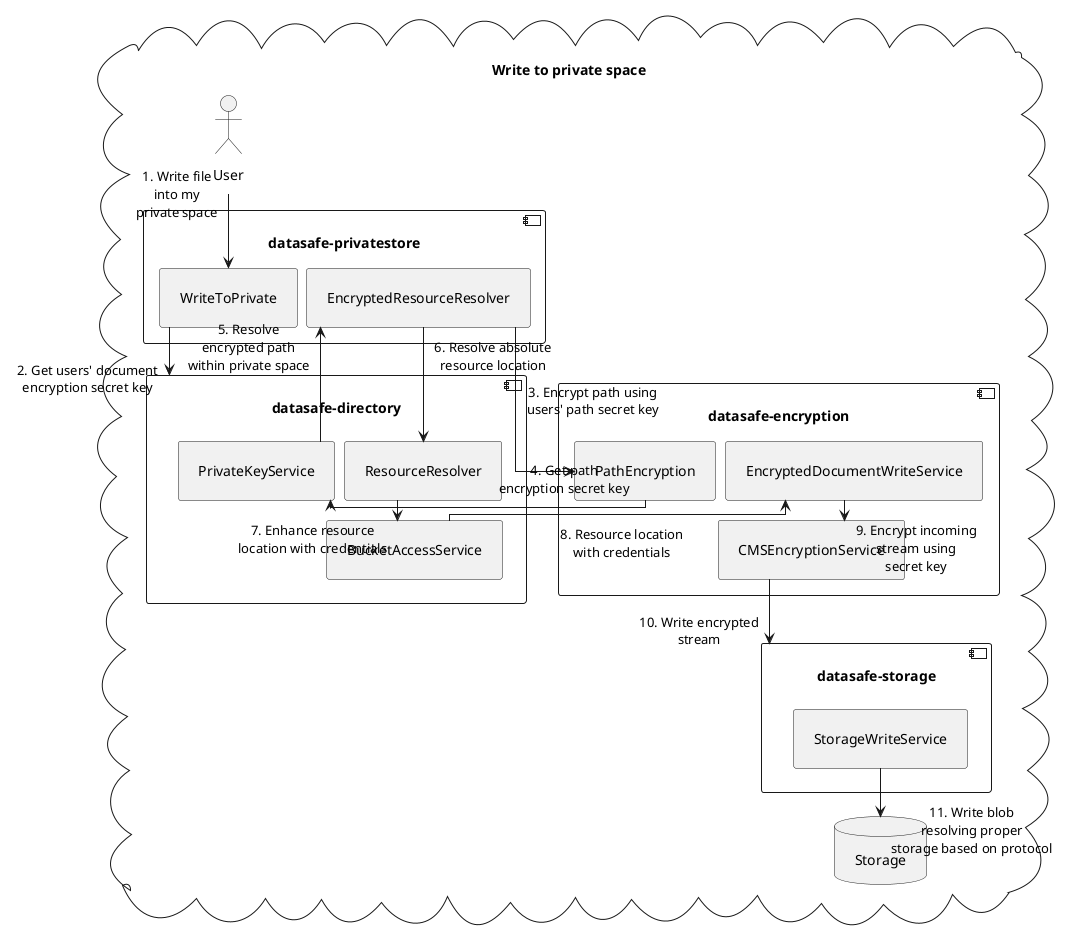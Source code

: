 @startuml

skinparam ranksep 20
skinparam nodesep 10
skinparam linetype ortho
skinparam Padding 10

cloud "Write to private space" {
    actor User as u

    component datasafe-privatestore as private {
     rectangle WriteToPrivate
     rectangle EncryptedResourceResolver
    }

    component datasafe-directory as directory {
     rectangle ResourceResolver
     rectangle BucketAccessService
     rectangle PrivateKeyService
    }

    component datasafe-encryption as encryption {
     rectangle EncryptedDocumentWriteService
     rectangle CMSEncryptionService
     rectangle PathEncryption
    }

    component datasafe-storage as storage {
     rectangle StorageWriteService
    }

    database "Storage" as PhysicalStorage


    u --> WriteToPrivate : 1. Write file\ninto my\nprivate space
    WriteToPrivate --> directory : 2. Get users' document\nencryption secret key
    EncryptedResourceResolver --> PathEncryption : 3. Encrypt path using\nusers' path secret key
    PathEncryption --> PrivateKeyService : 4. Get path\nencryption secret key
    PrivateKeyService --> EncryptedResourceResolver : 5. Resolve\nencrypted path\nwithin private space
    EncryptedResourceResolver --> ResourceResolver : 6. Resolve absolute\nresource location
    ResourceResolver --> BucketAccessService : 7. Enhance resource\nlocation with credentials
    BucketAccessService --> EncryptedDocumentWriteService : 8. Resource location\nwith credentials
    EncryptedDocumentWriteService --> CMSEncryptionService : 9. Encrypt incoming\nstream using\nsecret key
    CMSEncryptionService --> storage : 10. Write encrypted\nstream
    StorageWriteService --> PhysicalStorage : 11. Write blob\nresolving proper\nstorage based on protocol
}

@enduml
